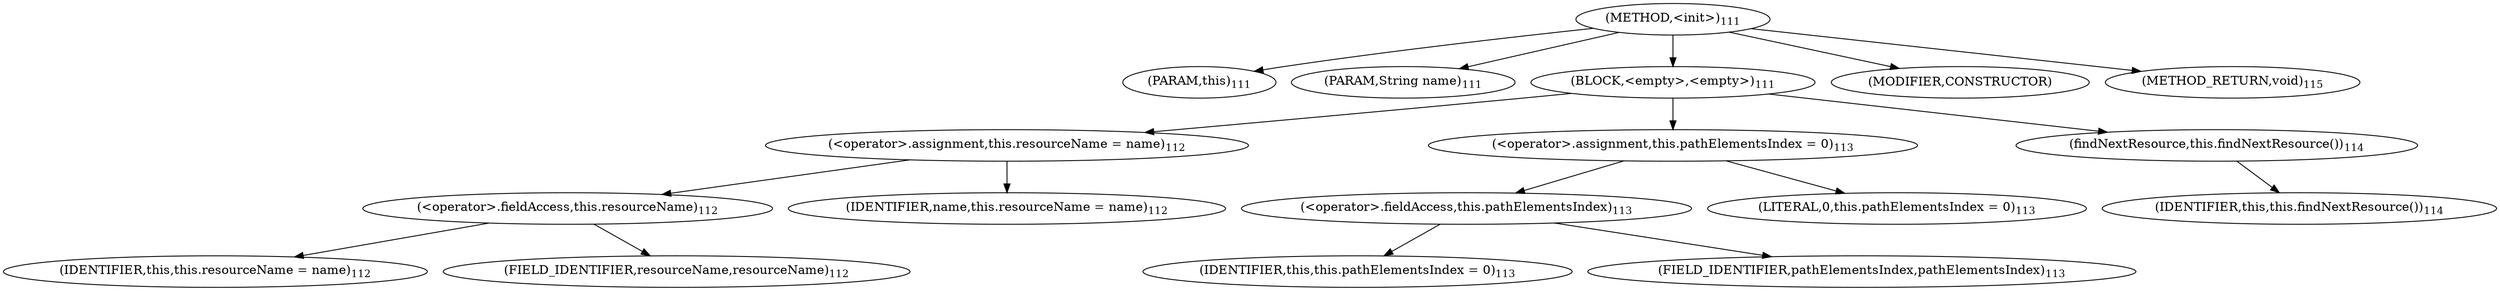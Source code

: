 digraph "&lt;init&gt;" {  
"195" [label = <(METHOD,&lt;init&gt;)<SUB>111</SUB>> ]
"4" [label = <(PARAM,this)<SUB>111</SUB>> ]
"196" [label = <(PARAM,String name)<SUB>111</SUB>> ]
"197" [label = <(BLOCK,&lt;empty&gt;,&lt;empty&gt;)<SUB>111</SUB>> ]
"198" [label = <(&lt;operator&gt;.assignment,this.resourceName = name)<SUB>112</SUB>> ]
"199" [label = <(&lt;operator&gt;.fieldAccess,this.resourceName)<SUB>112</SUB>> ]
"3" [label = <(IDENTIFIER,this,this.resourceName = name)<SUB>112</SUB>> ]
"200" [label = <(FIELD_IDENTIFIER,resourceName,resourceName)<SUB>112</SUB>> ]
"201" [label = <(IDENTIFIER,name,this.resourceName = name)<SUB>112</SUB>> ]
"202" [label = <(&lt;operator&gt;.assignment,this.pathElementsIndex = 0)<SUB>113</SUB>> ]
"203" [label = <(&lt;operator&gt;.fieldAccess,this.pathElementsIndex)<SUB>113</SUB>> ]
"5" [label = <(IDENTIFIER,this,this.pathElementsIndex = 0)<SUB>113</SUB>> ]
"204" [label = <(FIELD_IDENTIFIER,pathElementsIndex,pathElementsIndex)<SUB>113</SUB>> ]
"205" [label = <(LITERAL,0,this.pathElementsIndex = 0)<SUB>113</SUB>> ]
"206" [label = <(findNextResource,this.findNextResource())<SUB>114</SUB>> ]
"6" [label = <(IDENTIFIER,this,this.findNextResource())<SUB>114</SUB>> ]
"207" [label = <(MODIFIER,CONSTRUCTOR)> ]
"208" [label = <(METHOD_RETURN,void)<SUB>115</SUB>> ]
  "195" -> "4" 
  "195" -> "196" 
  "195" -> "197" 
  "195" -> "207" 
  "195" -> "208" 
  "197" -> "198" 
  "197" -> "202" 
  "197" -> "206" 
  "198" -> "199" 
  "198" -> "201" 
  "199" -> "3" 
  "199" -> "200" 
  "202" -> "203" 
  "202" -> "205" 
  "203" -> "5" 
  "203" -> "204" 
  "206" -> "6" 
}
